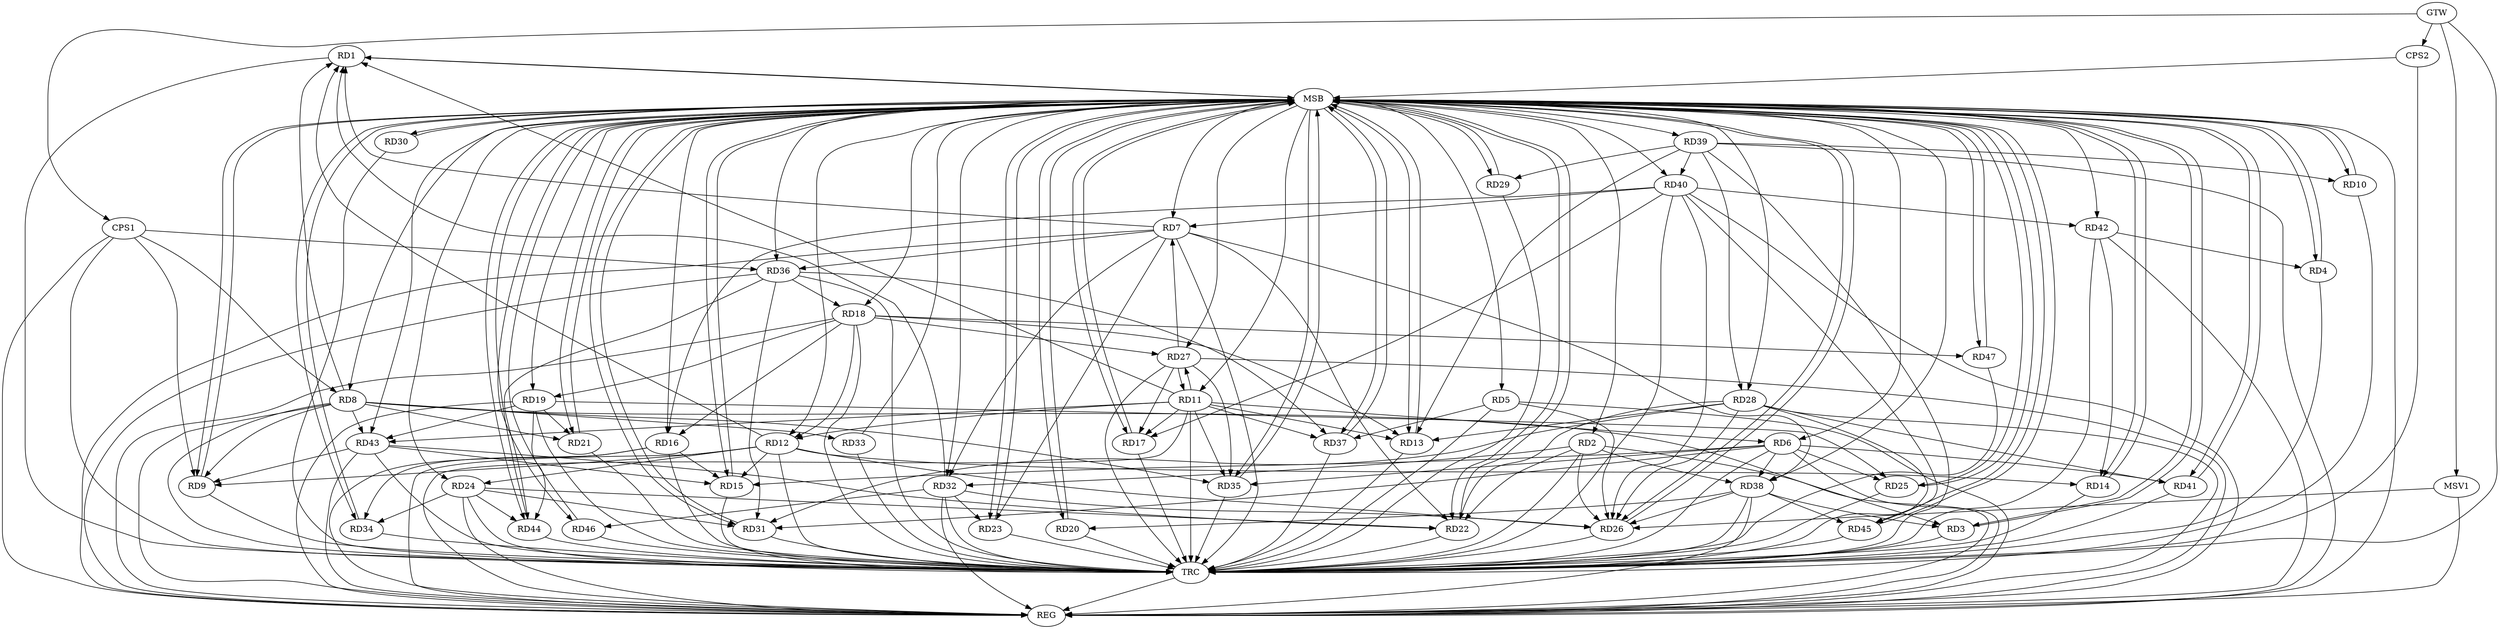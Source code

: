 strict digraph G {
  RD1 [ label="RD1" ];
  RD2 [ label="RD2" ];
  RD3 [ label="RD3" ];
  RD4 [ label="RD4" ];
  RD5 [ label="RD5" ];
  RD6 [ label="RD6" ];
  RD7 [ label="RD7" ];
  RD8 [ label="RD8" ];
  RD9 [ label="RD9" ];
  RD10 [ label="RD10" ];
  RD11 [ label="RD11" ];
  RD12 [ label="RD12" ];
  RD13 [ label="RD13" ];
  RD14 [ label="RD14" ];
  RD15 [ label="RD15" ];
  RD16 [ label="RD16" ];
  RD17 [ label="RD17" ];
  RD18 [ label="RD18" ];
  RD19 [ label="RD19" ];
  RD20 [ label="RD20" ];
  RD21 [ label="RD21" ];
  RD22 [ label="RD22" ];
  RD23 [ label="RD23" ];
  RD24 [ label="RD24" ];
  RD25 [ label="RD25" ];
  RD26 [ label="RD26" ];
  RD27 [ label="RD27" ];
  RD28 [ label="RD28" ];
  RD29 [ label="RD29" ];
  RD30 [ label="RD30" ];
  RD31 [ label="RD31" ];
  RD32 [ label="RD32" ];
  RD33 [ label="RD33" ];
  RD34 [ label="RD34" ];
  RD35 [ label="RD35" ];
  RD36 [ label="RD36" ];
  RD37 [ label="RD37" ];
  RD38 [ label="RD38" ];
  RD39 [ label="RD39" ];
  RD40 [ label="RD40" ];
  RD41 [ label="RD41" ];
  RD42 [ label="RD42" ];
  RD43 [ label="RD43" ];
  RD44 [ label="RD44" ];
  RD45 [ label="RD45" ];
  RD46 [ label="RD46" ];
  RD47 [ label="RD47" ];
  CPS1 [ label="CPS1" ];
  CPS2 [ label="CPS2" ];
  GTW [ label="GTW" ];
  REG [ label="REG" ];
  MSB [ label="MSB" ];
  TRC [ label="TRC" ];
  MSV1 [ label="MSV1" ];
  RD7 -> RD1;
  RD8 -> RD1;
  RD11 -> RD1;
  RD12 -> RD1;
  RD32 -> RD1;
  RD2 -> RD22;
  RD2 -> RD26;
  RD2 -> RD32;
  RD2 -> RD38;
  RD8 -> RD3;
  RD38 -> RD3;
  RD42 -> RD4;
  RD5 -> RD26;
  RD5 -> RD37;
  RD11 -> RD6;
  RD6 -> RD15;
  RD6 -> RD25;
  RD6 -> RD31;
  RD6 -> RD35;
  RD6 -> RD38;
  RD6 -> RD41;
  RD7 -> RD22;
  RD7 -> RD23;
  RD27 -> RD7;
  RD7 -> RD32;
  RD7 -> RD36;
  RD7 -> RD38;
  RD40 -> RD7;
  RD8 -> RD9;
  RD8 -> RD21;
  RD8 -> RD33;
  RD8 -> RD35;
  RD8 -> RD43;
  RD12 -> RD9;
  RD43 -> RD9;
  RD39 -> RD10;
  RD11 -> RD12;
  RD11 -> RD13;
  RD11 -> RD17;
  RD11 -> RD27;
  RD27 -> RD11;
  RD11 -> RD35;
  RD11 -> RD37;
  RD11 -> RD43;
  RD12 -> RD14;
  RD12 -> RD15;
  RD18 -> RD12;
  RD12 -> RD24;
  RD12 -> RD26;
  RD18 -> RD13;
  RD28 -> RD13;
  RD39 -> RD13;
  RD42 -> RD14;
  RD16 -> RD15;
  RD43 -> RD15;
  RD18 -> RD16;
  RD16 -> RD34;
  RD40 -> RD16;
  RD27 -> RD17;
  RD40 -> RD17;
  RD18 -> RD19;
  RD18 -> RD27;
  RD36 -> RD18;
  RD18 -> RD47;
  RD19 -> RD21;
  RD19 -> RD25;
  RD19 -> RD43;
  RD19 -> RD44;
  RD38 -> RD20;
  RD24 -> RD22;
  RD28 -> RD22;
  RD43 -> RD22;
  RD32 -> RD23;
  RD24 -> RD31;
  RD24 -> RD34;
  RD24 -> RD44;
  RD28 -> RD26;
  RD32 -> RD26;
  RD38 -> RD26;
  RD40 -> RD26;
  RD27 -> RD35;
  RD28 -> RD31;
  RD39 -> RD28;
  RD28 -> RD41;
  RD39 -> RD29;
  RD36 -> RD31;
  RD32 -> RD46;
  RD36 -> RD37;
  RD36 -> RD44;
  RD38 -> RD45;
  RD39 -> RD40;
  RD40 -> RD42;
  RD40 -> RD45;
  CPS1 -> RD36;
  CPS1 -> RD9;
  CPS1 -> RD8;
  GTW -> CPS1;
  GTW -> CPS2;
  RD2 -> REG;
  RD5 -> REG;
  RD6 -> REG;
  RD7 -> REG;
  RD8 -> REG;
  RD11 -> REG;
  RD12 -> REG;
  RD16 -> REG;
  RD18 -> REG;
  RD19 -> REG;
  RD24 -> REG;
  RD27 -> REG;
  RD28 -> REG;
  RD32 -> REG;
  RD36 -> REG;
  RD38 -> REG;
  RD39 -> REG;
  RD40 -> REG;
  RD42 -> REG;
  RD43 -> REG;
  CPS1 -> REG;
  RD1 -> MSB;
  MSB -> RD14;
  MSB -> RD37;
  MSB -> RD40;
  MSB -> REG;
  RD3 -> MSB;
  MSB -> RD15;
  MSB -> RD20;
  MSB -> RD25;
  RD4 -> MSB;
  MSB -> RD3;
  MSB -> RD9;
  MSB -> RD17;
  MSB -> RD18;
  MSB -> RD36;
  RD9 -> MSB;
  MSB -> RD29;
  MSB -> RD39;
  MSB -> RD44;
  RD10 -> MSB;
  MSB -> RD19;
  MSB -> RD30;
  RD13 -> MSB;
  MSB -> RD10;
  MSB -> RD11;
  MSB -> RD16;
  MSB -> RD42;
  RD14 -> MSB;
  MSB -> RD5;
  MSB -> RD45;
  RD15 -> MSB;
  MSB -> RD22;
  MSB -> RD23;
  RD17 -> MSB;
  MSB -> RD8;
  MSB -> RD24;
  MSB -> RD27;
  MSB -> RD34;
  MSB -> RD38;
  RD20 -> MSB;
  MSB -> RD26;
  MSB -> RD32;
  MSB -> RD46;
  RD21 -> MSB;
  MSB -> RD41;
  RD22 -> MSB;
  MSB -> RD47;
  RD23 -> MSB;
  MSB -> RD4;
  MSB -> RD12;
  RD25 -> MSB;
  MSB -> RD7;
  MSB -> RD43;
  RD26 -> MSB;
  MSB -> RD31;
  RD29 -> MSB;
  RD30 -> MSB;
  MSB -> RD13;
  MSB -> RD35;
  RD31 -> MSB;
  RD33 -> MSB;
  MSB -> RD1;
  RD34 -> MSB;
  RD35 -> MSB;
  RD37 -> MSB;
  RD41 -> MSB;
  MSB -> RD2;
  MSB -> RD6;
  MSB -> RD21;
  RD44 -> MSB;
  RD45 -> MSB;
  RD46 -> MSB;
  RD47 -> MSB;
  CPS2 -> MSB;
  MSB -> RD28;
  RD1 -> TRC;
  RD2 -> TRC;
  RD3 -> TRC;
  RD4 -> TRC;
  RD5 -> TRC;
  RD6 -> TRC;
  RD7 -> TRC;
  RD8 -> TRC;
  RD9 -> TRC;
  RD10 -> TRC;
  RD11 -> TRC;
  RD12 -> TRC;
  RD13 -> TRC;
  RD14 -> TRC;
  RD15 -> TRC;
  RD16 -> TRC;
  RD17 -> TRC;
  RD18 -> TRC;
  RD19 -> TRC;
  RD20 -> TRC;
  RD21 -> TRC;
  RD22 -> TRC;
  RD23 -> TRC;
  RD24 -> TRC;
  RD25 -> TRC;
  RD26 -> TRC;
  RD27 -> TRC;
  RD28 -> TRC;
  RD29 -> TRC;
  RD30 -> TRC;
  RD31 -> TRC;
  RD32 -> TRC;
  RD33 -> TRC;
  RD34 -> TRC;
  RD35 -> TRC;
  RD36 -> TRC;
  RD37 -> TRC;
  RD38 -> TRC;
  RD39 -> TRC;
  RD40 -> TRC;
  RD41 -> TRC;
  RD42 -> TRC;
  RD43 -> TRC;
  RD44 -> TRC;
  RD45 -> TRC;
  RD46 -> TRC;
  RD47 -> TRC;
  CPS1 -> TRC;
  CPS2 -> TRC;
  GTW -> TRC;
  TRC -> REG;
  MSV1 -> RD26;
  GTW -> MSV1;
  MSV1 -> REG;
}
